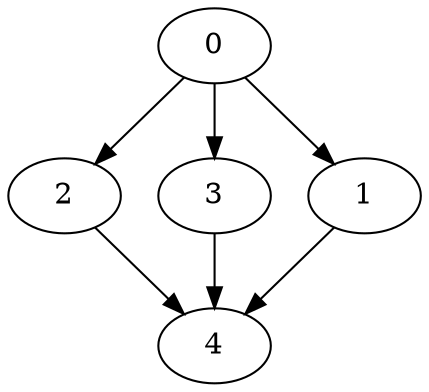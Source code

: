 digraph "Fork Join" {
	0	[Weight=50,Start=0,Processor=1];
	2	[Weight=90,Start=57,Processor=3];
	3	[Weight=100,Start=50,Processor=1];
	4	[Weight=40,Start=152,Processor=3];
	1	[Weight=70,Start=59,Processor=2];
	0 -> 2	[Weight=7];
	0 -> 3	[Weight=4];
	0 -> 1	[Weight=9];
	2 -> 4	[Weight=6];
	3 -> 4	[Weight=2];
	1 -> 4	[Weight=4];
}